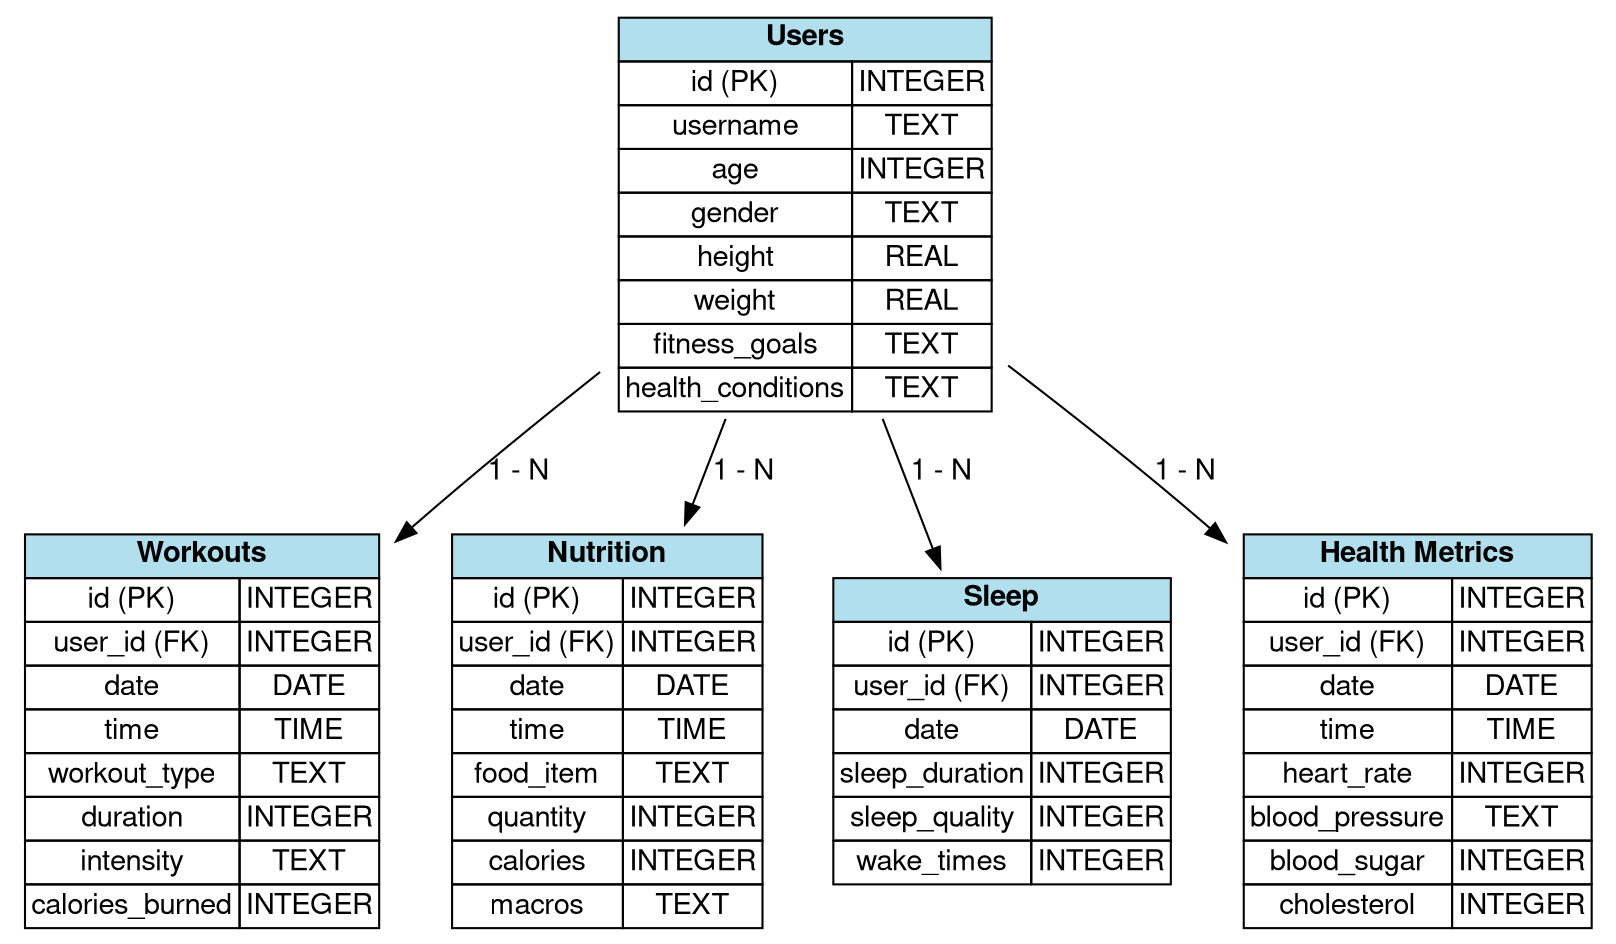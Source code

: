 digraph G {
  fontname = "Helvetica,Arial,sans-serif"
  node [fontname="Helvetica,Arial,sans-serif"]
  edge [fontname="Helvetica,Arial,sans-serif"]

  graph [rankdir=TB]
  node [shape=plaintext]

  users [label=<
    <TABLE BORDER="0" CELLBORDER="1" CELLSPACING="0">
      <TR><TD COLSPAN="2" BGCOLOR="lightblue2"><B>Users</B></TD></TR>
      <TR><TD>id (PK)</TD><TD>INTEGER</TD></TR>
      <TR><TD>username</TD><TD>TEXT</TD></TR>
      <TR><TD>age</TD><TD>INTEGER</TD></TR>
      <TR><TD>gender</TD><TD>TEXT</TD></TR>
      <TR><TD>height</TD><TD>REAL</TD></TR>
      <TR><TD>weight</TD><TD>REAL</TD></TR>
      <TR><TD>fitness_goals</TD><TD>TEXT</TD></TR>
      <TR><TD>health_conditions</TD><TD>TEXT</TD></TR>
    </TABLE>
  >]

  workouts [label=<
    <TABLE BORDER="0" CELLBORDER="1" CELLSPACING="0">
      <TR><TD COLSPAN="2" BGCOLOR="lightblue2"><B>Workouts</B></TD></TR>
      <TR><TD>id (PK)</TD><TD>INTEGER</TD></TR>
      <TR><TD>user_id (FK)</TD><TD>INTEGER</TD></TR>
      <TR><TD>date</TD><TD>DATE</TD></TR>
      <TR><TD>time</TD><TD>TIME</TD></TR>
      <TR><TD>workout_type</TD><TD>TEXT</TD></TR>
      <TR><TD>duration</TD><TD>INTEGER</TD></TR>
      <TR><TD>intensity</TD><TD>TEXT</TD></TR>
      <TR><TD>calories_burned</TD><TD>INTEGER</TD></TR>
    </TABLE>
  >]

  nutrition [label=<
    <TABLE BORDER="0" CELLBORDER="1" CELLSPACING="0">
      <TR><TD COLSPAN="2" BGCOLOR="lightblue2"><B>Nutrition</B></TD></TR>
      <TR><TD>id (PK)</TD><TD>INTEGER</TD></TR>
      <TR><TD>user_id (FK)</TD><TD>INTEGER</TD></TR>
      <TR><TD>date</TD><TD>DATE</TD></TR>
      <TR><TD>time</TD><TD>TIME</TD></TR>
      <TR><TD>food_item</TD><TD>TEXT</TD></TR>
      <TR><TD>quantity</TD><TD>INTEGER</TD></TR>
      <TR><TD>calories</TD><TD>INTEGER</TD></TR>
      <TR><TD>macros</TD><TD>TEXT</TD></TR>
    </TABLE>
  >]

  sleep [label=<
    <TABLE BORDER="0" CELLBORDER="1" CELLSPACING="0">
      <TR><TD COLSPAN="2" BGCOLOR="lightblue2"><B>Sleep</B></TD></TR>
      <TR><TD>id (PK)</TD><TD>INTEGER</TD></TR>
      <TR><TD>user_id (FK)</TD><TD>INTEGER</TD></TR>
      <TR><TD>date</TD><TD>DATE</TD></TR>
      <TR><TD>sleep_duration</TD><TD>INTEGER</TD></TR>
      <TR><TD>sleep_quality</TD><TD>INTEGER</TD></TR>
      <TR><TD>wake_times</TD><TD>INTEGER</TD></TR>
    </TABLE>
  >]

  health_metrics [label=<
    <TABLE BORDER="0" CELLBORDER="1" CELLSPACING="0">
      <TR><TD COLSPAN="2" BGCOLOR="lightblue2"><B>Health Metrics</B></TD></TR>
      <TR><TD>id (PK)</TD><TD>INTEGER</TD></TR>
      <TR><TD>user_id (FK)</TD><TD>INTEGER</TD></TR>
      <TR><TD>date</TD><TD>DATE</TD></TR>
      <TR><TD>time</TD><TD>TIME</TD></TR>
      <TR><TD>heart_rate</TD><TD>INTEGER</TD></TR>
      <TR><TD>blood_pressure</TD><TD>TEXT</TD></TR>
      <TR><TD>blood_sugar</TD><TD>INTEGER</TD></TR>
      <TR><TD>cholesterol</TD><TD>INTEGER</TD></TR>
    </TABLE>
  >]

  users -> workouts [label="1 - N"]
  users -> nutrition [label="1 - N"]
  users -> sleep [label="1 - N"]
  users -> health_metrics [label="1 - N"]
}

